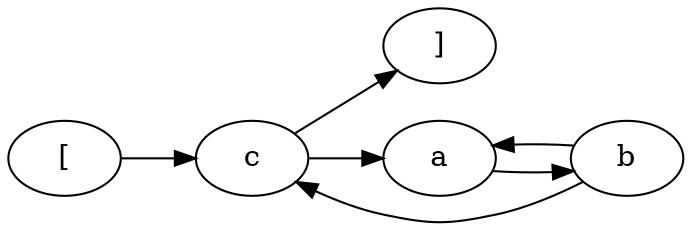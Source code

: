 digraph G {
rankdir = LR
label = "";
esg0_vertex0 -> esg0_vertex3;
esg0_vertex3 -> esg0_vertex4;
esg0_vertex1 -> esg0_vertex2;
esg0_vertex2 -> esg0_vertex3;
esg0_vertex3 -> esg0_vertex1;
esg0_vertex2 -> esg0_vertex1;
esg0_vertex0 [label = "["]
esg0_vertex3 [label = "c"]
esg0_vertex4 [label = "]"]
esg0_vertex1 [label = "a"]
esg0_vertex2 [label = "b"]
}
